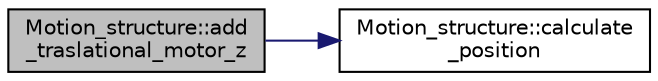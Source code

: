 digraph "Motion_structure::add_traslational_motor_z"
{
  edge [fontname="Helvetica",fontsize="10",labelfontname="Helvetica",labelfontsize="10"];
  node [fontname="Helvetica",fontsize="10",shape=record];
  rankdir="LR";
  Node1 [label="Motion_structure::add\l_traslational_motor_z",height=0.2,width=0.4,color="black", fillcolor="grey75", style="filled" fontcolor="black"];
  Node1 -> Node2 [color="midnightblue",fontsize="10",style="solid",fontname="Helvetica"];
  Node2 [label="Motion_structure::calculate\l_position",height=0.2,width=0.4,color="black", fillcolor="white", style="filled",URL="$class_motion__structure.html#abcf3119a5953ab08bf4f5ea1c4716399"];
}
